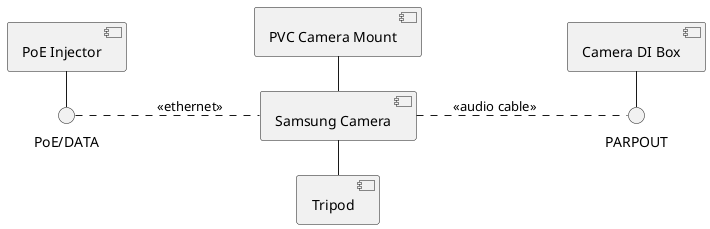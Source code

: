 @startuml
left to right direction
[Tripod] as tripod
[Samsung Camera] as cam
[PVC Camera Mount] as mount
[Camera DI Box] as DIBox
[PoE Injector] as injector
interface PARPOUT
interface "PoE/DATA" as injectorOUT

cam .. PARPOUT: <<audio cable>>
injectorOUT .. cam: <<ethernet>>
injector - injectorOUT
DIBox - PARPOUT
mount - cam
cam - tripod
@enduml
